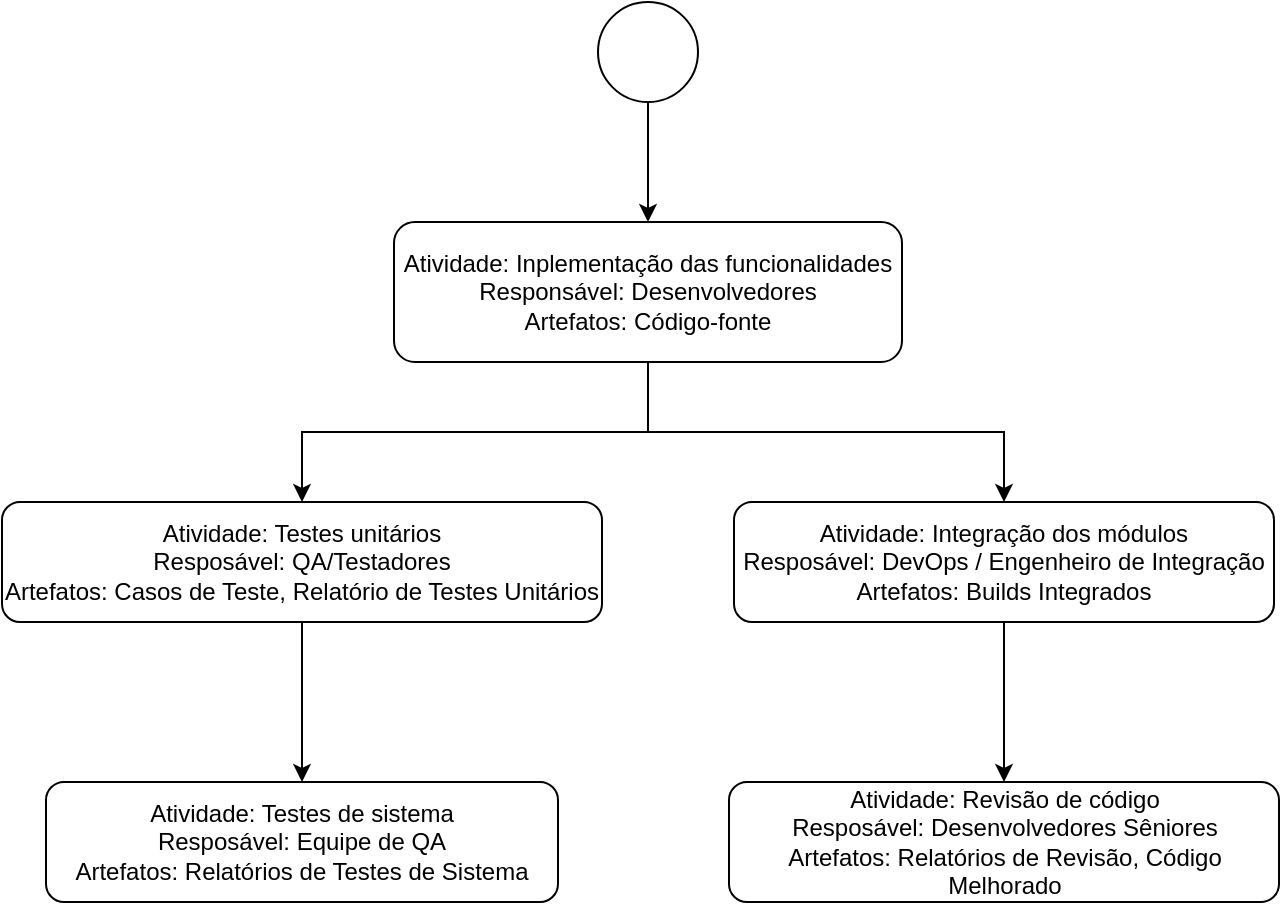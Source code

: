 <mxfile version="28.2.5">
  <diagram name="Página-1" id="iFjH1CZM4VmeCwgzAge4">
    <mxGraphModel dx="872" dy="439" grid="1" gridSize="10" guides="1" tooltips="1" connect="1" arrows="1" fold="1" page="1" pageScale="1" pageWidth="827" pageHeight="1169" math="0" shadow="0">
      <root>
        <mxCell id="0" />
        <mxCell id="1" parent="0" />
        <mxCell id="Trpjs8Z9w4FsKIzxUrGo-3" value="" style="edgeStyle=orthogonalEdgeStyle;rounded=0;orthogonalLoop=1;jettySize=auto;html=1;" edge="1" parent="1" source="Trpjs8Z9w4FsKIzxUrGo-1" target="Trpjs8Z9w4FsKIzxUrGo-2">
          <mxGeometry relative="1" as="geometry" />
        </mxCell>
        <mxCell id="Trpjs8Z9w4FsKIzxUrGo-1" value="" style="ellipse;whiteSpace=wrap;html=1;aspect=fixed;" vertex="1" parent="1">
          <mxGeometry x="412" y="50" width="50" height="50" as="geometry" />
        </mxCell>
        <mxCell id="Trpjs8Z9w4FsKIzxUrGo-5" value="" style="edgeStyle=orthogonalEdgeStyle;rounded=0;orthogonalLoop=1;jettySize=auto;html=1;" edge="1" parent="1" source="Trpjs8Z9w4FsKIzxUrGo-2" target="Trpjs8Z9w4FsKIzxUrGo-4">
          <mxGeometry relative="1" as="geometry" />
        </mxCell>
        <mxCell id="Trpjs8Z9w4FsKIzxUrGo-7" value="" style="edgeStyle=orthogonalEdgeStyle;rounded=0;orthogonalLoop=1;jettySize=auto;html=1;" edge="1" parent="1" source="Trpjs8Z9w4FsKIzxUrGo-2" target="Trpjs8Z9w4FsKIzxUrGo-6">
          <mxGeometry relative="1" as="geometry" />
        </mxCell>
        <mxCell id="Trpjs8Z9w4FsKIzxUrGo-2" value="Atividade: Inplementação das funcionalidades&lt;div&gt;Responsável: Desenvolvedores&lt;/div&gt;&lt;div&gt;Artefatos: Código-fonte&lt;/div&gt;" style="rounded=1;whiteSpace=wrap;html=1;" vertex="1" parent="1">
          <mxGeometry x="310" y="160" width="254" height="70" as="geometry" />
        </mxCell>
        <mxCell id="Trpjs8Z9w4FsKIzxUrGo-9" value="" style="edgeStyle=orthogonalEdgeStyle;rounded=0;orthogonalLoop=1;jettySize=auto;html=1;" edge="1" parent="1" source="Trpjs8Z9w4FsKIzxUrGo-4" target="Trpjs8Z9w4FsKIzxUrGo-8">
          <mxGeometry relative="1" as="geometry" />
        </mxCell>
        <mxCell id="Trpjs8Z9w4FsKIzxUrGo-4" value="Atividade: Testes unitários&lt;div&gt;Resposável: QA/Testadores&lt;/div&gt;&lt;div&gt;Artefatos: Casos de Teste, Relatório de Testes Unitários&lt;/div&gt;" style="rounded=1;whiteSpace=wrap;html=1;" vertex="1" parent="1">
          <mxGeometry x="114" y="300" width="300" height="60" as="geometry" />
        </mxCell>
        <mxCell id="Trpjs8Z9w4FsKIzxUrGo-11" value="" style="edgeStyle=orthogonalEdgeStyle;rounded=0;orthogonalLoop=1;jettySize=auto;html=1;" edge="1" parent="1" source="Trpjs8Z9w4FsKIzxUrGo-6" target="Trpjs8Z9w4FsKIzxUrGo-10">
          <mxGeometry relative="1" as="geometry" />
        </mxCell>
        <mxCell id="Trpjs8Z9w4FsKIzxUrGo-6" value="Atividade: Integração dos módulos&lt;div&gt;Resposável: DevOps / Engenheiro de Integração&lt;/div&gt;&lt;div&gt;Artefatos: Builds Integrados&lt;/div&gt;" style="rounded=1;whiteSpace=wrap;html=1;" vertex="1" parent="1">
          <mxGeometry x="480" y="300" width="270" height="60" as="geometry" />
        </mxCell>
        <mxCell id="Trpjs8Z9w4FsKIzxUrGo-8" value="Atividade: Testes de sistema&lt;div&gt;Resposável: Equipe de QA&lt;/div&gt;&lt;div&gt;Artefatos: Relatórios de Testes de Sistema&lt;/div&gt;" style="rounded=1;whiteSpace=wrap;html=1;" vertex="1" parent="1">
          <mxGeometry x="136" y="440" width="256" height="60" as="geometry" />
        </mxCell>
        <mxCell id="Trpjs8Z9w4FsKIzxUrGo-10" value="Atividade: Revisão de código&lt;div&gt;Resposável: Desenvolvedores Sêniores&lt;/div&gt;&lt;div&gt;Artefatos: Relatórios de Revisão, Código Melhorado&lt;/div&gt;" style="rounded=1;whiteSpace=wrap;html=1;" vertex="1" parent="1">
          <mxGeometry x="477.5" y="440" width="275" height="60" as="geometry" />
        </mxCell>
      </root>
    </mxGraphModel>
  </diagram>
</mxfile>
